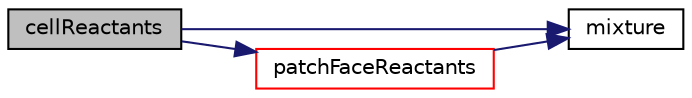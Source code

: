 digraph "cellReactants"
{
  bgcolor="transparent";
  edge [fontname="Helvetica",fontsize="10",labelfontname="Helvetica",labelfontsize="10"];
  node [fontname="Helvetica",fontsize="10",shape=record];
  rankdir="LR";
  Node1 [label="cellReactants",height=0.2,width=0.4,color="black", fillcolor="grey75", style="filled", fontcolor="black"];
  Node1 -> Node2 [color="midnightblue",fontsize="10",style="solid",fontname="Helvetica"];
  Node2 [label="mixture",height=0.2,width=0.4,color="black",URL="$a00632.html#a6d33a7bb92c3f57757dec761f86405d4"];
  Node1 -> Node3 [color="midnightblue",fontsize="10",style="solid",fontname="Helvetica"];
  Node3 [label="patchFaceReactants",height=0.2,width=0.4,color="red",URL="$a00632.html#a06196a0c17ecc0ef926b002f1f66630d"];
  Node3 -> Node2 [color="midnightblue",fontsize="10",style="solid",fontname="Helvetica"];
}
